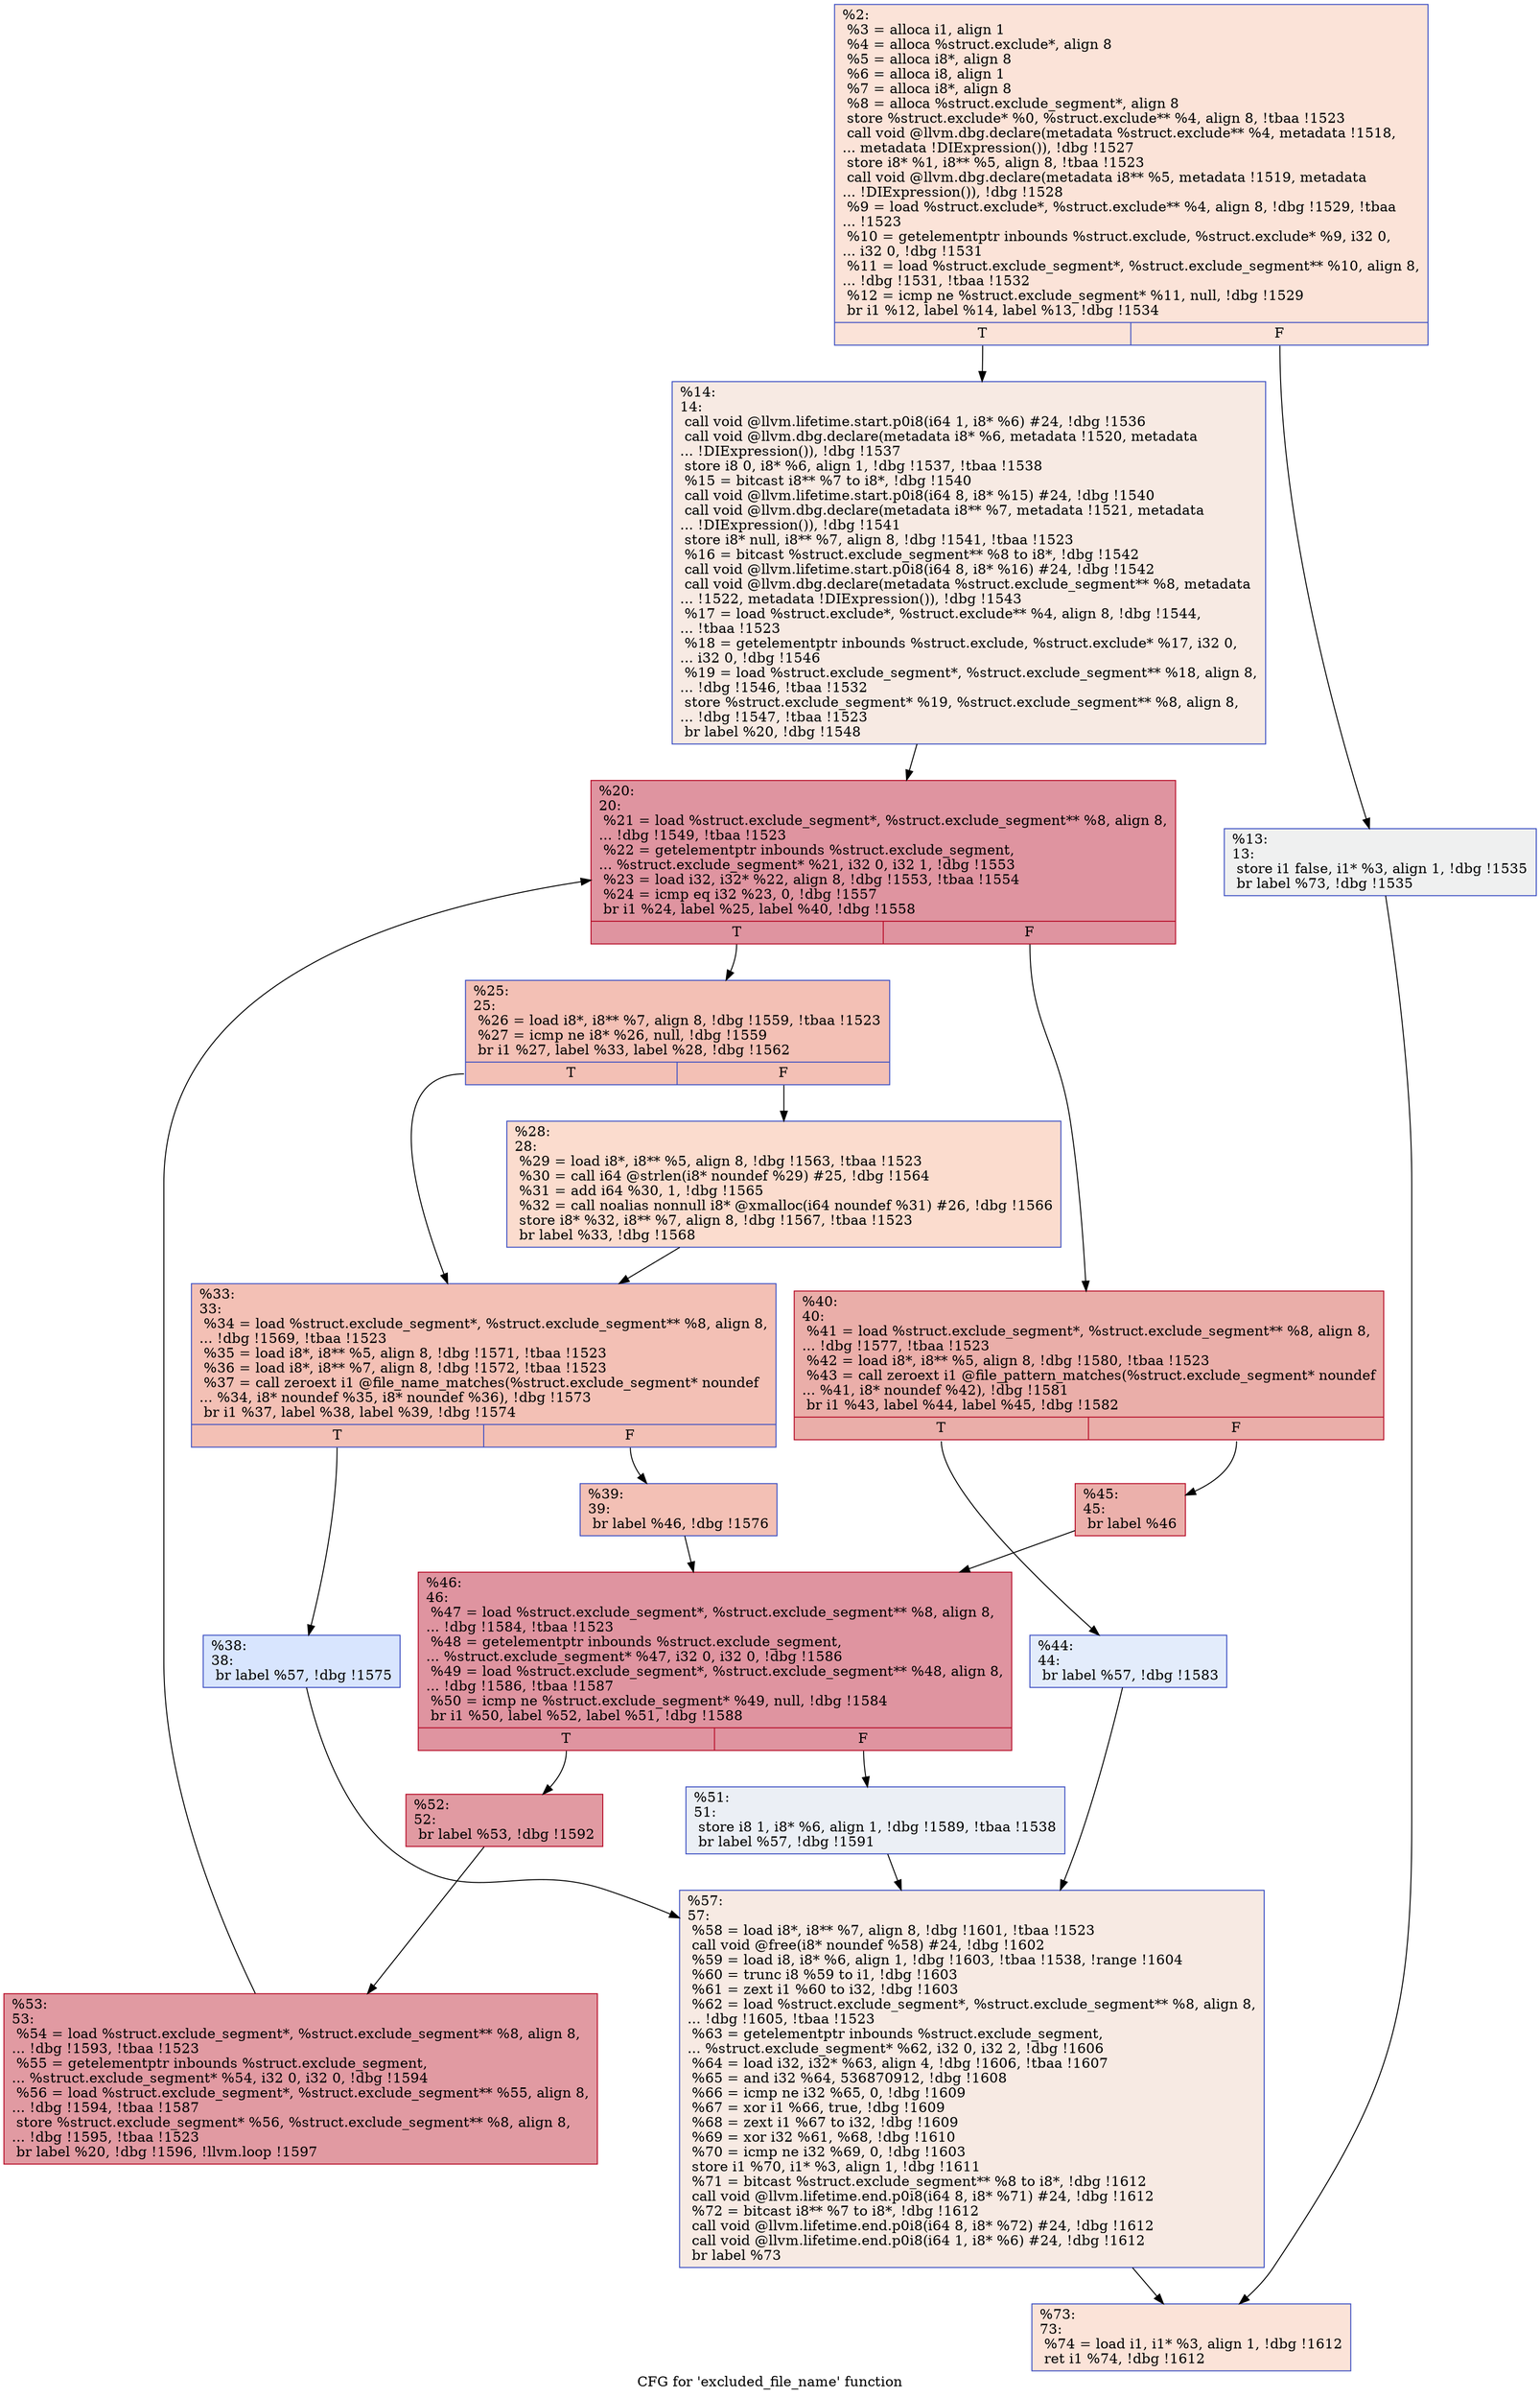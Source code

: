 digraph "CFG for 'excluded_file_name' function" {
	label="CFG for 'excluded_file_name' function";

	Node0x24072d0 [shape=record,color="#3d50c3ff", style=filled, fillcolor="#f6bfa670",label="{%2:\l  %3 = alloca i1, align 1\l  %4 = alloca %struct.exclude*, align 8\l  %5 = alloca i8*, align 8\l  %6 = alloca i8, align 1\l  %7 = alloca i8*, align 8\l  %8 = alloca %struct.exclude_segment*, align 8\l  store %struct.exclude* %0, %struct.exclude** %4, align 8, !tbaa !1523\l  call void @llvm.dbg.declare(metadata %struct.exclude** %4, metadata !1518,\l... metadata !DIExpression()), !dbg !1527\l  store i8* %1, i8** %5, align 8, !tbaa !1523\l  call void @llvm.dbg.declare(metadata i8** %5, metadata !1519, metadata\l... !DIExpression()), !dbg !1528\l  %9 = load %struct.exclude*, %struct.exclude** %4, align 8, !dbg !1529, !tbaa\l... !1523\l  %10 = getelementptr inbounds %struct.exclude, %struct.exclude* %9, i32 0,\l... i32 0, !dbg !1531\l  %11 = load %struct.exclude_segment*, %struct.exclude_segment** %10, align 8,\l... !dbg !1531, !tbaa !1532\l  %12 = icmp ne %struct.exclude_segment* %11, null, !dbg !1529\l  br i1 %12, label %14, label %13, !dbg !1534\l|{<s0>T|<s1>F}}"];
	Node0x24072d0:s0 -> Node0x2407410;
	Node0x24072d0:s1 -> Node0x24073c0;
	Node0x24073c0 [shape=record,color="#3d50c3ff", style=filled, fillcolor="#dbdcde70",label="{%13:\l13:                                               \l  store i1 false, i1* %3, align 1, !dbg !1535\l  br label %73, !dbg !1535\l}"];
	Node0x24073c0 -> Node0x24078c0;
	Node0x2407410 [shape=record,color="#3d50c3ff", style=filled, fillcolor="#eed0c070",label="{%14:\l14:                                               \l  call void @llvm.lifetime.start.p0i8(i64 1, i8* %6) #24, !dbg !1536\l  call void @llvm.dbg.declare(metadata i8* %6, metadata !1520, metadata\l... !DIExpression()), !dbg !1537\l  store i8 0, i8* %6, align 1, !dbg !1537, !tbaa !1538\l  %15 = bitcast i8** %7 to i8*, !dbg !1540\l  call void @llvm.lifetime.start.p0i8(i64 8, i8* %15) #24, !dbg !1540\l  call void @llvm.dbg.declare(metadata i8** %7, metadata !1521, metadata\l... !DIExpression()), !dbg !1541\l  store i8* null, i8** %7, align 8, !dbg !1541, !tbaa !1523\l  %16 = bitcast %struct.exclude_segment** %8 to i8*, !dbg !1542\l  call void @llvm.lifetime.start.p0i8(i64 8, i8* %16) #24, !dbg !1542\l  call void @llvm.dbg.declare(metadata %struct.exclude_segment** %8, metadata\l... !1522, metadata !DIExpression()), !dbg !1543\l  %17 = load %struct.exclude*, %struct.exclude** %4, align 8, !dbg !1544,\l... !tbaa !1523\l  %18 = getelementptr inbounds %struct.exclude, %struct.exclude* %17, i32 0,\l... i32 0, !dbg !1546\l  %19 = load %struct.exclude_segment*, %struct.exclude_segment** %18, align 8,\l... !dbg !1546, !tbaa !1532\l  store %struct.exclude_segment* %19, %struct.exclude_segment** %8, align 8,\l... !dbg !1547, !tbaa !1523\l  br label %20, !dbg !1548\l}"];
	Node0x2407410 -> Node0x2407460;
	Node0x2407460 [shape=record,color="#b70d28ff", style=filled, fillcolor="#b70d2870",label="{%20:\l20:                                               \l  %21 = load %struct.exclude_segment*, %struct.exclude_segment** %8, align 8,\l... !dbg !1549, !tbaa !1523\l  %22 = getelementptr inbounds %struct.exclude_segment,\l... %struct.exclude_segment* %21, i32 0, i32 1, !dbg !1553\l  %23 = load i32, i32* %22, align 8, !dbg !1553, !tbaa !1554\l  %24 = icmp eq i32 %23, 0, !dbg !1557\l  br i1 %24, label %25, label %40, !dbg !1558\l|{<s0>T|<s1>F}}"];
	Node0x2407460:s0 -> Node0x24074b0;
	Node0x2407460:s1 -> Node0x2407640;
	Node0x24074b0 [shape=record,color="#3d50c3ff", style=filled, fillcolor="#e5705870",label="{%25:\l25:                                               \l  %26 = load i8*, i8** %7, align 8, !dbg !1559, !tbaa !1523\l  %27 = icmp ne i8* %26, null, !dbg !1559\l  br i1 %27, label %33, label %28, !dbg !1562\l|{<s0>T|<s1>F}}"];
	Node0x24074b0:s0 -> Node0x2407550;
	Node0x24074b0:s1 -> Node0x2407500;
	Node0x2407500 [shape=record,color="#3d50c3ff", style=filled, fillcolor="#f7af9170",label="{%28:\l28:                                               \l  %29 = load i8*, i8** %5, align 8, !dbg !1563, !tbaa !1523\l  %30 = call i64 @strlen(i8* noundef %29) #25, !dbg !1564\l  %31 = add i64 %30, 1, !dbg !1565\l  %32 = call noalias nonnull i8* @xmalloc(i64 noundef %31) #26, !dbg !1566\l  store i8* %32, i8** %7, align 8, !dbg !1567, !tbaa !1523\l  br label %33, !dbg !1568\l}"];
	Node0x2407500 -> Node0x2407550;
	Node0x2407550 [shape=record,color="#3d50c3ff", style=filled, fillcolor="#e5705870",label="{%33:\l33:                                               \l  %34 = load %struct.exclude_segment*, %struct.exclude_segment** %8, align 8,\l... !dbg !1569, !tbaa !1523\l  %35 = load i8*, i8** %5, align 8, !dbg !1571, !tbaa !1523\l  %36 = load i8*, i8** %7, align 8, !dbg !1572, !tbaa !1523\l  %37 = call zeroext i1 @file_name_matches(%struct.exclude_segment* noundef\l... %34, i8* noundef %35, i8* noundef %36), !dbg !1573\l  br i1 %37, label %38, label %39, !dbg !1574\l|{<s0>T|<s1>F}}"];
	Node0x2407550:s0 -> Node0x24075a0;
	Node0x2407550:s1 -> Node0x24075f0;
	Node0x24075a0 [shape=record,color="#3d50c3ff", style=filled, fillcolor="#a7c5fe70",label="{%38:\l38:                                               \l  br label %57, !dbg !1575\l}"];
	Node0x24075a0 -> Node0x2407870;
	Node0x24075f0 [shape=record,color="#3d50c3ff", style=filled, fillcolor="#e5705870",label="{%39:\l39:                                               \l  br label %46, !dbg !1576\l}"];
	Node0x24075f0 -> Node0x2407730;
	Node0x2407640 [shape=record,color="#b70d28ff", style=filled, fillcolor="#d0473d70",label="{%40:\l40:                                               \l  %41 = load %struct.exclude_segment*, %struct.exclude_segment** %8, align 8,\l... !dbg !1577, !tbaa !1523\l  %42 = load i8*, i8** %5, align 8, !dbg !1580, !tbaa !1523\l  %43 = call zeroext i1 @file_pattern_matches(%struct.exclude_segment* noundef\l... %41, i8* noundef %42), !dbg !1581\l  br i1 %43, label %44, label %45, !dbg !1582\l|{<s0>T|<s1>F}}"];
	Node0x2407640:s0 -> Node0x2407690;
	Node0x2407640:s1 -> Node0x24076e0;
	Node0x2407690 [shape=record,color="#3d50c3ff", style=filled, fillcolor="#bfd3f670",label="{%44:\l44:                                               \l  br label %57, !dbg !1583\l}"];
	Node0x2407690 -> Node0x2407870;
	Node0x24076e0 [shape=record,color="#b70d28ff", style=filled, fillcolor="#d24b4070",label="{%45:\l45:                                               \l  br label %46\l}"];
	Node0x24076e0 -> Node0x2407730;
	Node0x2407730 [shape=record,color="#b70d28ff", style=filled, fillcolor="#b70d2870",label="{%46:\l46:                                               \l  %47 = load %struct.exclude_segment*, %struct.exclude_segment** %8, align 8,\l... !dbg !1584, !tbaa !1523\l  %48 = getelementptr inbounds %struct.exclude_segment,\l... %struct.exclude_segment* %47, i32 0, i32 0, !dbg !1586\l  %49 = load %struct.exclude_segment*, %struct.exclude_segment** %48, align 8,\l... !dbg !1586, !tbaa !1587\l  %50 = icmp ne %struct.exclude_segment* %49, null, !dbg !1584\l  br i1 %50, label %52, label %51, !dbg !1588\l|{<s0>T|<s1>F}}"];
	Node0x2407730:s0 -> Node0x24077d0;
	Node0x2407730:s1 -> Node0x2407780;
	Node0x2407780 [shape=record,color="#3d50c3ff", style=filled, fillcolor="#d1dae970",label="{%51:\l51:                                               \l  store i8 1, i8* %6, align 1, !dbg !1589, !tbaa !1538\l  br label %57, !dbg !1591\l}"];
	Node0x2407780 -> Node0x2407870;
	Node0x24077d0 [shape=record,color="#b70d28ff", style=filled, fillcolor="#bb1b2c70",label="{%52:\l52:                                               \l  br label %53, !dbg !1592\l}"];
	Node0x24077d0 -> Node0x2407820;
	Node0x2407820 [shape=record,color="#b70d28ff", style=filled, fillcolor="#bb1b2c70",label="{%53:\l53:                                               \l  %54 = load %struct.exclude_segment*, %struct.exclude_segment** %8, align 8,\l... !dbg !1593, !tbaa !1523\l  %55 = getelementptr inbounds %struct.exclude_segment,\l... %struct.exclude_segment* %54, i32 0, i32 0, !dbg !1594\l  %56 = load %struct.exclude_segment*, %struct.exclude_segment** %55, align 8,\l... !dbg !1594, !tbaa !1587\l  store %struct.exclude_segment* %56, %struct.exclude_segment** %8, align 8,\l... !dbg !1595, !tbaa !1523\l  br label %20, !dbg !1596, !llvm.loop !1597\l}"];
	Node0x2407820 -> Node0x2407460;
	Node0x2407870 [shape=record,color="#3d50c3ff", style=filled, fillcolor="#eed0c070",label="{%57:\l57:                                               \l  %58 = load i8*, i8** %7, align 8, !dbg !1601, !tbaa !1523\l  call void @free(i8* noundef %58) #24, !dbg !1602\l  %59 = load i8, i8* %6, align 1, !dbg !1603, !tbaa !1538, !range !1604\l  %60 = trunc i8 %59 to i1, !dbg !1603\l  %61 = zext i1 %60 to i32, !dbg !1603\l  %62 = load %struct.exclude_segment*, %struct.exclude_segment** %8, align 8,\l... !dbg !1605, !tbaa !1523\l  %63 = getelementptr inbounds %struct.exclude_segment,\l... %struct.exclude_segment* %62, i32 0, i32 2, !dbg !1606\l  %64 = load i32, i32* %63, align 4, !dbg !1606, !tbaa !1607\l  %65 = and i32 %64, 536870912, !dbg !1608\l  %66 = icmp ne i32 %65, 0, !dbg !1609\l  %67 = xor i1 %66, true, !dbg !1609\l  %68 = zext i1 %67 to i32, !dbg !1609\l  %69 = xor i32 %61, %68, !dbg !1610\l  %70 = icmp ne i32 %69, 0, !dbg !1603\l  store i1 %70, i1* %3, align 1, !dbg !1611\l  %71 = bitcast %struct.exclude_segment** %8 to i8*, !dbg !1612\l  call void @llvm.lifetime.end.p0i8(i64 8, i8* %71) #24, !dbg !1612\l  %72 = bitcast i8** %7 to i8*, !dbg !1612\l  call void @llvm.lifetime.end.p0i8(i64 8, i8* %72) #24, !dbg !1612\l  call void @llvm.lifetime.end.p0i8(i64 1, i8* %6) #24, !dbg !1612\l  br label %73\l}"];
	Node0x2407870 -> Node0x24078c0;
	Node0x24078c0 [shape=record,color="#3d50c3ff", style=filled, fillcolor="#f6bfa670",label="{%73:\l73:                                               \l  %74 = load i1, i1* %3, align 1, !dbg !1612\l  ret i1 %74, !dbg !1612\l}"];
}
